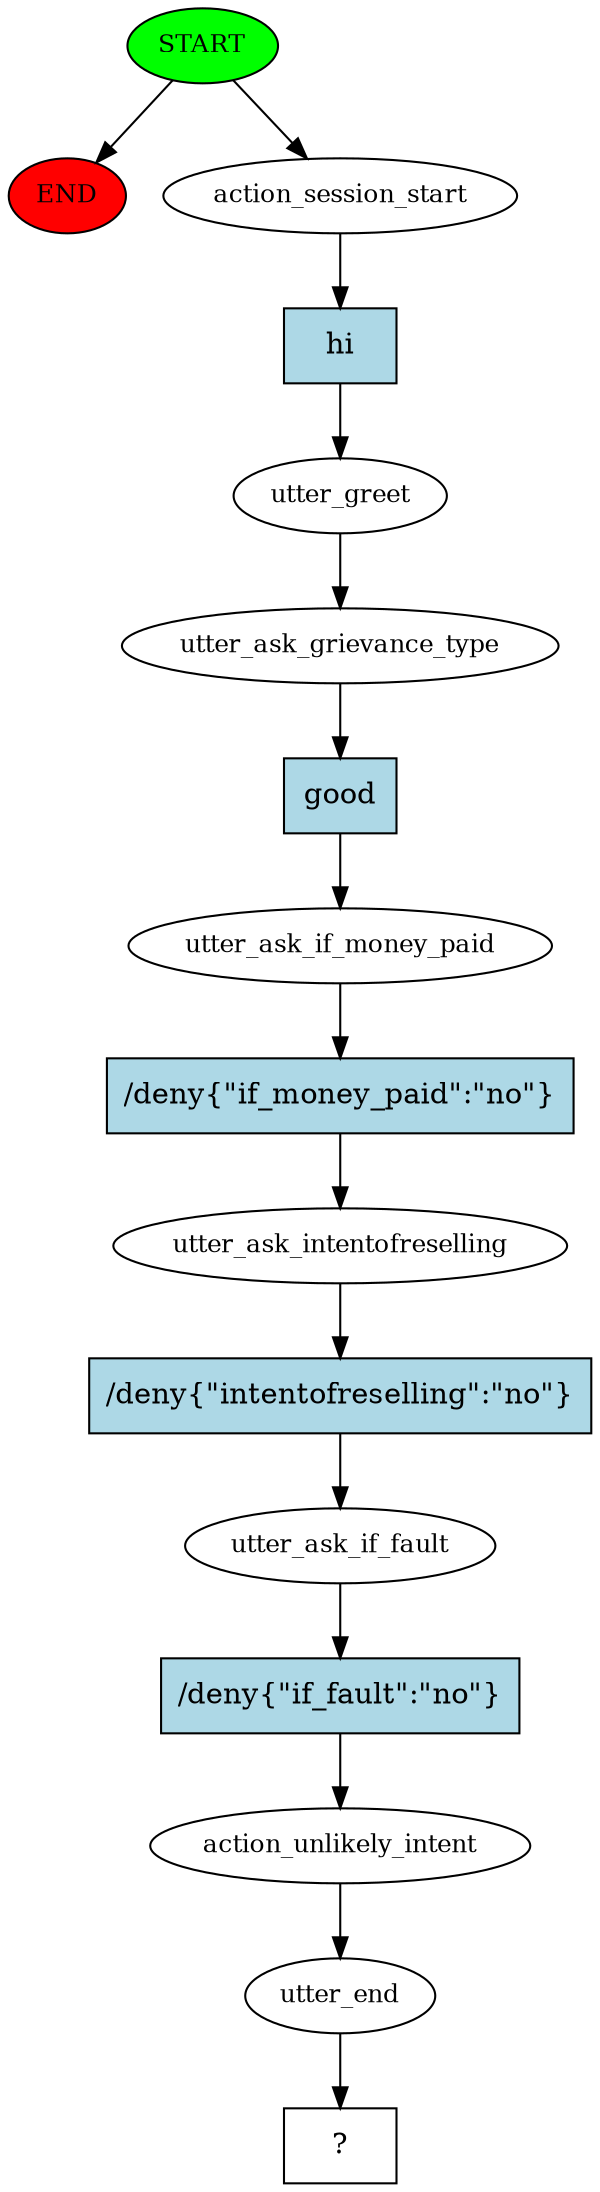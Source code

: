 digraph  {
0 [class="start active", fillcolor=green, fontsize=12, label=START, style=filled];
"-1" [class=end, fillcolor=red, fontsize=12, label=END, style=filled];
1 [class=active, fontsize=12, label=action_session_start];
2 [class=active, fontsize=12, label=utter_greet];
3 [class=active, fontsize=12, label=utter_ask_grievance_type];
4 [class=active, fontsize=12, label=utter_ask_if_money_paid];
5 [class=active, fontsize=12, label=utter_ask_intentofreselling];
6 [class=active, fontsize=12, label=utter_ask_if_fault];
7 [class=active, fontsize=12, label=action_unlikely_intent];
8 [class=active, fontsize=12, label=utter_end];
9 [class="intent dashed active", label="  ?  ", shape=rect];
10 [class="intent active", fillcolor=lightblue, label=hi, shape=rect, style=filled];
11 [class="intent active", fillcolor=lightblue, label=good, shape=rect, style=filled];
12 [class="intent active", fillcolor=lightblue, label="/deny{\"if_money_paid\":\"no\"}", shape=rect, style=filled];
13 [class="intent active", fillcolor=lightblue, label="/deny{\"intentofreselling\":\"no\"}", shape=rect, style=filled];
14 [class="intent active", fillcolor=lightblue, label="/deny{\"if_fault\":\"no\"}", shape=rect, style=filled];
0 -> "-1"  [class="", key=NONE, label=""];
0 -> 1  [class=active, key=NONE, label=""];
1 -> 10  [class=active, key=0];
2 -> 3  [class=active, key=NONE, label=""];
3 -> 11  [class=active, key=0];
4 -> 12  [class=active, key=0];
5 -> 13  [class=active, key=0];
6 -> 14  [class=active, key=0];
7 -> 8  [class=active, key=NONE, label=""];
8 -> 9  [class=active, key=NONE, label=""];
10 -> 2  [class=active, key=0];
11 -> 4  [class=active, key=0];
12 -> 5  [class=active, key=0];
13 -> 6  [class=active, key=0];
14 -> 7  [class=active, key=0];
}
